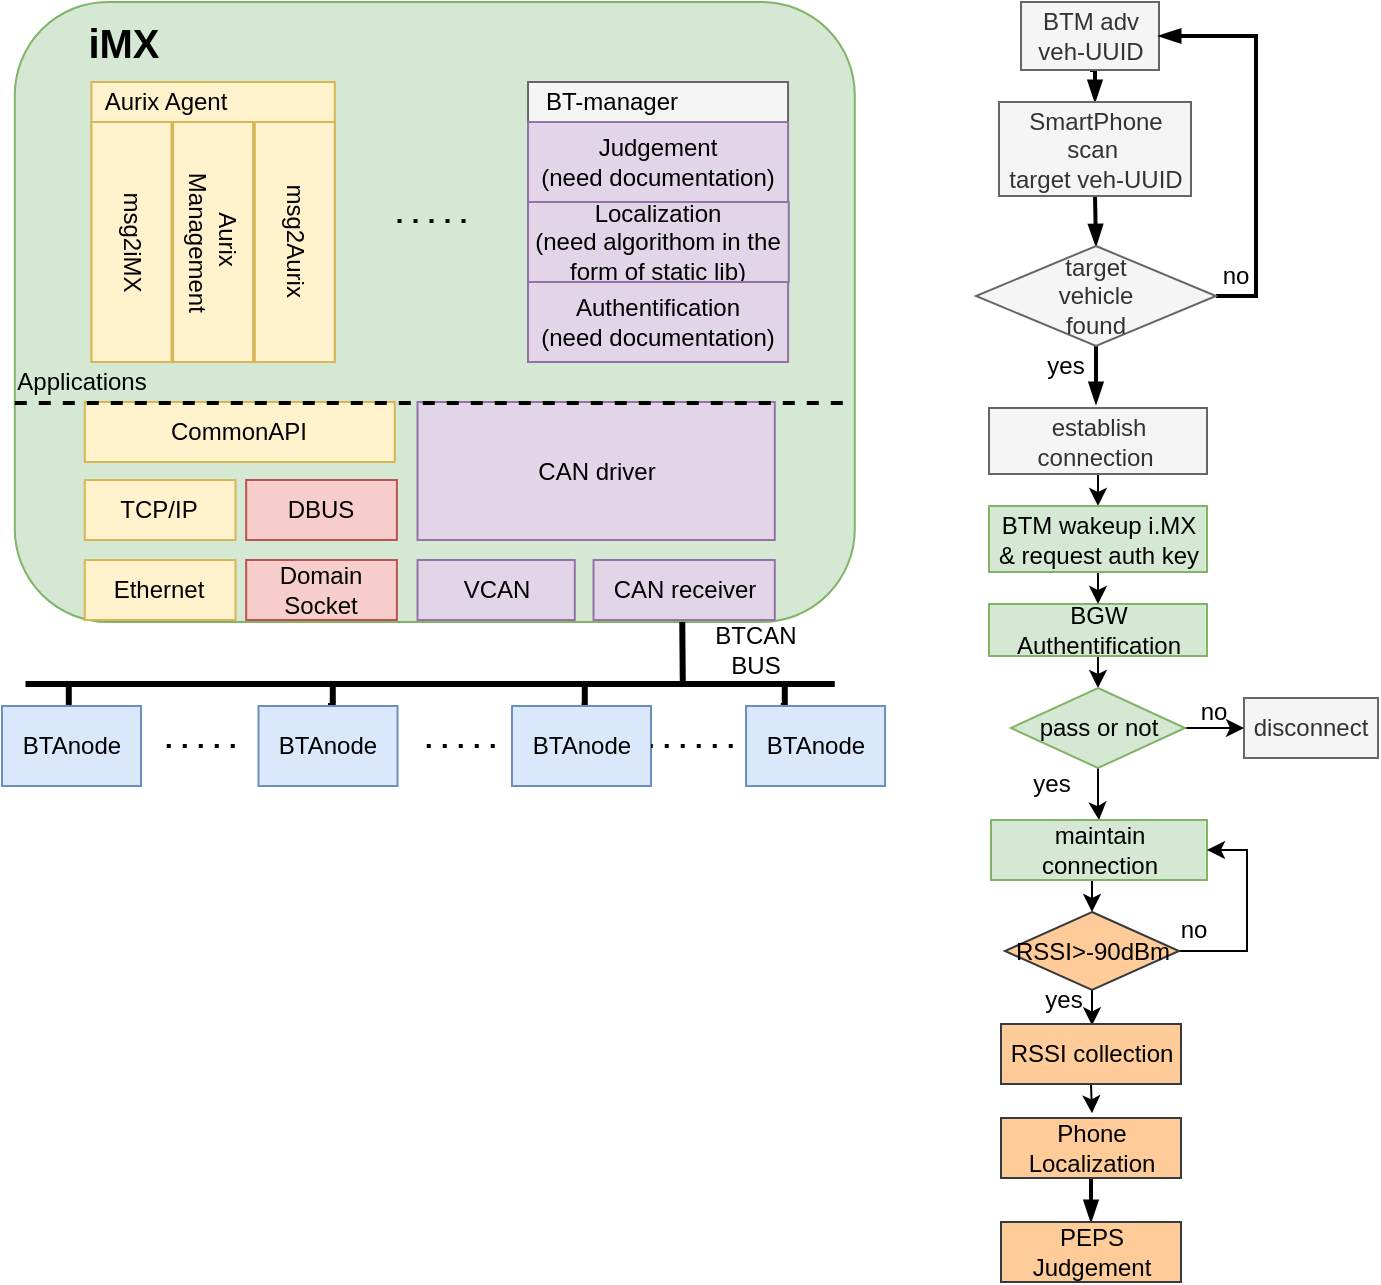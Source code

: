 <mxfile type="github" version="13.6.5">
  <diagram id="6UJGkoR6RnkgBrW9vDAt" name="Page-1">
    <mxGraphModel grid="0" dx="782" dy="466" gridSize="10" guides="1" tooltips="1" connect="1" arrows="1" fold="1" page="1" pageScale="1" pageWidth="827" pageHeight="1169" math="0" shadow="0">
      <root>
        <mxCell id="0" />
        <mxCell id="1" parent="0" />
        <mxCell id="lEMxjgnDE3hor83zUmYU-257" value="" parent="1" style="rounded=1;whiteSpace=wrap;html=1;fillColor=#d5e8d4;strokeColor=#82b366;" vertex="1">
          <mxGeometry as="geometry" x="86.39" y="450" width="420" height="310" />
        </mxCell>
        <mxCell id="lEMxjgnDE3hor83zUmYU-258" value="" parent="1" style="rounded=0;whiteSpace=wrap;html=1;fillColor=#f5f5f5;strokeColor=#666666;fontColor=#333333;" vertex="1">
          <mxGeometry as="geometry" x="343.02" y="490" width="130" height="140" />
        </mxCell>
        <mxCell id="lEMxjgnDE3hor83zUmYU-259" value="Localization&lt;br&gt;(need algorithom in the form of static lib)" parent="1" style="rounded=0;whiteSpace=wrap;html=1;fillColor=#e1d5e7;strokeColor=#9673a6;" vertex="1">
          <mxGeometry as="geometry" x="343.02" y="550" width="130.37" height="40" />
        </mxCell>
        <mxCell id="lEMxjgnDE3hor83zUmYU-260" value="Authentification&lt;br&gt;(need documentation)" parent="1" style="rounded=0;whiteSpace=wrap;html=1;fillColor=#e1d5e7;strokeColor=#9673a6;" vertex="1">
          <mxGeometry as="geometry" x="343.02" y="590" width="130" height="40" />
        </mxCell>
        <mxCell id="lEMxjgnDE3hor83zUmYU-261" parent="1" style="edgeStyle=orthogonalEdgeStyle;rounded=0;orthogonalLoop=1;jettySize=auto;html=1;exitX=0.5;exitY=0;exitDx=0;exitDy=0;endArrow=none;endFill=0;strokeWidth=3;" edge="1" source="lEMxjgnDE3hor83zUmYU-262">
          <mxGeometry as="geometry" relative="1">
            <mxPoint as="targetPoint" x="113.39" y="792" />
          </mxGeometry>
        </mxCell>
        <mxCell id="lEMxjgnDE3hor83zUmYU-262" value="BTAnode" parent="1" style="rounded=0;whiteSpace=wrap;html=1;fillColor=#dae8fc;strokeColor=#6c8ebf;" vertex="1">
          <mxGeometry as="geometry" x="80" y="802" width="69.51" height="40" />
        </mxCell>
        <mxCell id="lEMxjgnDE3hor83zUmYU-263" value="" parent="1" style="endArrow=none;html=1;strokeWidth=3;" edge="1">
          <mxGeometry as="geometry" width="50" height="50" relative="1">
            <mxPoint as="sourcePoint" x="420.39" y="790" />
            <mxPoint as="targetPoint" x="420.13" y="760" />
          </mxGeometry>
        </mxCell>
        <mxCell id="lEMxjgnDE3hor83zUmYU-264" value="" parent="1" style="endArrow=none;html=1;strokeWidth=3;" edge="1">
          <mxGeometry as="geometry" width="50" height="50" relative="1">
            <mxPoint as="sourcePoint" x="91.76" y="791" />
            <mxPoint as="targetPoint" x="496.39" y="791" />
          </mxGeometry>
        </mxCell>
        <mxCell id="lEMxjgnDE3hor83zUmYU-265" value="BTCAN BUS" parent="1" style="text;html=1;strokeColor=none;fillColor=none;align=center;verticalAlign=middle;whiteSpace=wrap;rounded=0;" vertex="1">
          <mxGeometry as="geometry" x="431.76" y="764" width="50" height="20" />
        </mxCell>
        <mxCell id="lEMxjgnDE3hor83zUmYU-266" value="&lt;b style=&quot;font-size: 20px&quot;&gt;&lt;font style=&quot;font-size: 20px&quot;&gt;iMX&lt;/font&gt;&lt;/b&gt;" parent="1" style="text;html=1;strokeColor=none;fillColor=none;align=center;verticalAlign=middle;whiteSpace=wrap;rounded=0;" vertex="1">
          <mxGeometry as="geometry" x="121.39" y="460" width="40" height="20" />
        </mxCell>
        <mxCell id="lEMxjgnDE3hor83zUmYU-267" value="Judgement&lt;br&gt;(need documentation)" parent="1" style="rounded=0;whiteSpace=wrap;html=1;fillColor=#e1d5e7;strokeColor=#9673a6;" vertex="1">
          <mxGeometry as="geometry" x="343.02" y="510" width="130" height="40" />
        </mxCell>
        <mxCell id="lEMxjgnDE3hor83zUmYU-268" value="BT-manager" parent="1" style="text;html=1;strokeColor=none;fillColor=none;align=center;verticalAlign=middle;whiteSpace=wrap;rounded=0;" vertex="1">
          <mxGeometry as="geometry" x="349.76" y="490" width="70" height="20" />
        </mxCell>
        <mxCell id="lEMxjgnDE3hor83zUmYU-269" value="" parent="1" style="endArrow=none;dashed=1;html=1;dashPattern=1 3;strokeWidth=2;" edge="1">
          <mxGeometry as="geometry" width="50" height="50" relative="1">
            <mxPoint as="sourcePoint" x="196.39" y="822" />
            <mxPoint as="targetPoint" x="156.39" y="822" />
          </mxGeometry>
        </mxCell>
        <mxCell id="lEMxjgnDE3hor83zUmYU-270" value="CAN receiver" parent="1" style="rounded=0;whiteSpace=wrap;html=1;fillColor=#e1d5e7;strokeColor=#9673a6;" vertex="1">
          <mxGeometry as="geometry" x="375.76" y="729" width="90.63" height="30" />
        </mxCell>
        <mxCell id="lEMxjgnDE3hor83zUmYU-271" value="VCAN" parent="1" style="rounded=0;whiteSpace=wrap;html=1;fillColor=#e1d5e7;strokeColor=#9673a6;" vertex="1">
          <mxGeometry as="geometry" x="287.76" y="729" width="78.63" height="30" />
        </mxCell>
        <mxCell id="lEMxjgnDE3hor83zUmYU-272" value="" parent="1" style="rounded=0;whiteSpace=wrap;html=1;fillColor=#fff2cc;strokeColor=#d6b656;" vertex="1">
          <mxGeometry as="geometry" x="124.76" y="490" width="121.63" height="140" />
        </mxCell>
        <mxCell id="lEMxjgnDE3hor83zUmYU-273" value="CAN driver" parent="1" style="rounded=0;whiteSpace=wrap;html=1;fillColor=#e1d5e7;strokeColor=#9673a6;" vertex="1">
          <mxGeometry as="geometry" x="287.76" y="650" width="178.63" height="69" />
        </mxCell>
        <mxCell id="lEMxjgnDE3hor83zUmYU-274" value="DBUS" parent="1" style="rounded=0;whiteSpace=wrap;html=1;fillColor=#f8cecc;strokeColor=#b85450;" vertex="1">
          <mxGeometry as="geometry" x="202.08" y="689" width="75.37" height="30" />
        </mxCell>
        <mxCell id="lEMxjgnDE3hor83zUmYU-275" value="TCP/IP" parent="1" style="rounded=0;whiteSpace=wrap;html=1;fillColor=#fff2cc;strokeColor=#d6b656;" vertex="1">
          <mxGeometry as="geometry" x="121.39" y="689" width="75.37" height="30" />
        </mxCell>
        <mxCell id="lEMxjgnDE3hor83zUmYU-276" value="Ethernet" parent="1" style="rounded=0;whiteSpace=wrap;html=1;fillColor=#fff2cc;strokeColor=#d6b656;" vertex="1">
          <mxGeometry as="geometry" x="121.39" y="729" width="75.37" height="30" />
        </mxCell>
        <mxCell id="lEMxjgnDE3hor83zUmYU-277" value="Domain Socket" parent="1" style="rounded=0;whiteSpace=wrap;html=1;fillColor=#f8cecc;strokeColor=#b85450;" vertex="1">
          <mxGeometry as="geometry" x="202.08" y="729" width="75.37" height="30" />
        </mxCell>
        <mxCell id="lEMxjgnDE3hor83zUmYU-278" value="CommonAPI" parent="1" style="rounded=0;whiteSpace=wrap;html=1;fillColor=#fff2cc;strokeColor=#d6b656;" vertex="1">
          <mxGeometry as="geometry" x="121.39" y="650" width="155" height="30" />
        </mxCell>
        <mxCell id="lEMxjgnDE3hor83zUmYU-279" parent="1" style="edgeStyle=orthogonalEdgeStyle;rounded=0;orthogonalLoop=1;jettySize=auto;html=1;exitX=0.5;exitY=0;exitDx=0;exitDy=0;endArrow=none;endFill=0;strokeWidth=3;" edge="1" source="lEMxjgnDE3hor83zUmYU-280">
          <mxGeometry as="geometry" relative="1">
            <mxPoint as="targetPoint" x="245.39" y="792" />
          </mxGeometry>
        </mxCell>
        <mxCell id="lEMxjgnDE3hor83zUmYU-280" value="BTAnode" parent="1" style="rounded=0;whiteSpace=wrap;html=1;fillColor=#dae8fc;strokeColor=#6c8ebf;" vertex="1">
          <mxGeometry as="geometry" x="208.25" y="802" width="69.51" height="40" />
        </mxCell>
        <mxCell id="lEMxjgnDE3hor83zUmYU-281" parent="1" style="edgeStyle=orthogonalEdgeStyle;rounded=0;orthogonalLoop=1;jettySize=auto;html=1;exitX=0.5;exitY=0;exitDx=0;exitDy=0;strokeWidth=3;endArrow=none;endFill=0;" edge="1" source="lEMxjgnDE3hor83zUmYU-282">
          <mxGeometry as="geometry" relative="1">
            <mxPoint as="targetPoint" x="371.39" y="792" />
          </mxGeometry>
        </mxCell>
        <mxCell id="lEMxjgnDE3hor83zUmYU-282" value="BTAnode" parent="1" style="rounded=0;whiteSpace=wrap;html=1;fillColor=#dae8fc;strokeColor=#6c8ebf;" vertex="1">
          <mxGeometry as="geometry" x="335" y="802" width="69.51" height="40" />
        </mxCell>
        <mxCell id="lEMxjgnDE3hor83zUmYU-283" value="" parent="1" style="endArrow=none;dashed=1;html=1;dashPattern=1 3;strokeWidth=2;" edge="1">
          <mxGeometry as="geometry" width="50" height="50" relative="1">
            <mxPoint as="sourcePoint" x="326.39" y="822" />
            <mxPoint as="targetPoint" x="286.39" y="822" />
          </mxGeometry>
        </mxCell>
        <mxCell id="lEMxjgnDE3hor83zUmYU-284" parent="1" style="edgeStyle=orthogonalEdgeStyle;rounded=0;orthogonalLoop=1;jettySize=auto;html=1;exitX=0.25;exitY=0;exitDx=0;exitDy=0;endArrow=none;endFill=0;strokeWidth=3;" edge="1" source="lEMxjgnDE3hor83zUmYU-285">
          <mxGeometry as="geometry" relative="1">
            <mxPoint as="targetPoint" x="471.39" y="792" />
          </mxGeometry>
        </mxCell>
        <mxCell id="lEMxjgnDE3hor83zUmYU-285" value="BTAnode" parent="1" style="rounded=0;whiteSpace=wrap;html=1;fillColor=#dae8fc;strokeColor=#6c8ebf;" vertex="1">
          <mxGeometry as="geometry" x="452.02" y="802" width="69.51" height="40" />
        </mxCell>
        <mxCell id="lEMxjgnDE3hor83zUmYU-286" value="" parent="1" style="endArrow=none;dashed=1;html=1;dashPattern=1 3;strokeWidth=2;entryX=1;entryY=0.5;entryDx=0;entryDy=0;" edge="1" target="lEMxjgnDE3hor83zUmYU-282">
          <mxGeometry as="geometry" width="50" height="50" relative="1">
            <mxPoint as="sourcePoint" x="445.39" y="822" />
            <mxPoint as="targetPoint" x="296.39" y="832" />
          </mxGeometry>
        </mxCell>
        <mxCell id="lEMxjgnDE3hor83zUmYU-287" value="" parent="1" style="endArrow=none;html=1;strokeWidth=2;entryX=1;entryY=0.75;entryDx=0;entryDy=0;exitX=0;exitY=0.75;exitDx=0;exitDy=0;dashed=1;" edge="1">
          <mxGeometry as="geometry" width="50" height="50" relative="1">
            <mxPoint as="sourcePoint" x="86.39" y="650.5" />
            <mxPoint as="targetPoint" x="506.39" y="650.5" />
          </mxGeometry>
        </mxCell>
        <mxCell id="lEMxjgnDE3hor83zUmYU-288" value="msg2iMX" parent="1" style="rounded=0;whiteSpace=wrap;html=1;fillColor=#fff2cc;strokeColor=#d6b656;portConstraintRotation=0;direction=east;verticalAlign=middle;horizontal=0;rotation=-180;" vertex="1">
          <mxGeometry as="geometry" x="124.76" y="510" width="40" height="120" />
        </mxCell>
        <mxCell id="lEMxjgnDE3hor83zUmYU-289" value="Aurix&amp;nbsp;&lt;br&gt;Management" parent="1" style="rounded=0;whiteSpace=wrap;html=1;fillColor=#fff2cc;strokeColor=#d6b656;portConstraintRotation=0;direction=east;verticalAlign=middle;horizontal=0;rotation=-180;" vertex="1">
          <mxGeometry as="geometry" x="165.57" y="510" width="40" height="120" />
        </mxCell>
        <mxCell id="lEMxjgnDE3hor83zUmYU-290" value="msg2Aurix" parent="1" style="rounded=0;whiteSpace=wrap;html=1;fillColor=#fff2cc;strokeColor=#d6b656;portConstraintRotation=0;direction=east;verticalAlign=middle;horizontal=0;rotation=-180;" vertex="1">
          <mxGeometry as="geometry" x="206.39" y="510" width="40" height="120" />
        </mxCell>
        <mxCell id="lEMxjgnDE3hor83zUmYU-291" value="Aurix Agent" parent="1" style="text;html=1;strokeColor=none;fillColor=none;align=center;verticalAlign=middle;whiteSpace=wrap;rounded=0;" vertex="1">
          <mxGeometry as="geometry" x="126.76" y="490" width="70" height="20" />
        </mxCell>
        <mxCell id="lEMxjgnDE3hor83zUmYU-292" value="" parent="1" style="endArrow=none;dashed=1;html=1;dashPattern=1 3;strokeWidth=2;" edge="1">
          <mxGeometry as="geometry" width="50" height="50" relative="1">
            <mxPoint as="sourcePoint" x="311.76" y="559.5" />
            <mxPoint as="targetPoint" x="271.76" y="559.5" />
          </mxGeometry>
        </mxCell>
        <mxCell id="lEMxjgnDE3hor83zUmYU-293" value="Applications" parent="1" style="text;html=1;strokeColor=none;fillColor=none;align=center;verticalAlign=middle;whiteSpace=wrap;rounded=0;fontColor=none;" vertex="1">
          <mxGeometry as="geometry" x="100.39" y="630" width="40" height="20" />
        </mxCell>
        <mxCell id="lEMxjgnDE3hor83zUmYU-296" parent="1" style="edgeStyle=orthogonalEdgeStyle;rounded=0;orthogonalLoop=1;jettySize=auto;html=1;exitX=0.5;exitY=1;exitDx=0;exitDy=0;entryX=0.5;entryY=0;entryDx=0;entryDy=0;endArrow=blockThin;endFill=1;strokeWidth=2;fontColor=none;" edge="1" source="lEMxjgnDE3hor83zUmYU-294" target="lEMxjgnDE3hor83zUmYU-295">
          <mxGeometry as="geometry" relative="1" />
        </mxCell>
        <mxCell id="lEMxjgnDE3hor83zUmYU-294" value="BTM adv veh-UUID" parent="1" style="rounded=0;whiteSpace=wrap;html=1;fontColor=#333333;fillColor=#f5f5f5;strokeColor=#666666;" vertex="1">
          <mxGeometry as="geometry" x="589.5" y="450" width="69" height="34" />
        </mxCell>
        <mxCell id="lEMxjgnDE3hor83zUmYU-300" parent="1" style="edgeStyle=orthogonalEdgeStyle;rounded=0;orthogonalLoop=1;jettySize=auto;html=1;exitX=0.5;exitY=1;exitDx=0;exitDy=0;entryX=0.5;entryY=0;entryDx=0;entryDy=0;endArrow=blockThin;endFill=1;strokeWidth=2;fontColor=none;" edge="1" source="lEMxjgnDE3hor83zUmYU-295">
          <mxGeometry as="geometry" relative="1">
            <mxPoint as="targetPoint" x="627" y="572" />
          </mxGeometry>
        </mxCell>
        <mxCell id="lEMxjgnDE3hor83zUmYU-295" value="SmartPhone scan&amp;nbsp;&lt;br&gt;target veh-UUID" parent="1" style="rounded=0;whiteSpace=wrap;html=1;fontColor=#333333;fillColor=#f5f5f5;strokeColor=#666666;" vertex="1">
          <mxGeometry as="geometry" x="578.5" y="500" width="96" height="47" />
        </mxCell>
        <mxCell id="lEMxjgnDE3hor83zUmYU-301" parent="1" style="edgeStyle=orthogonalEdgeStyle;rounded=0;orthogonalLoop=1;jettySize=auto;html=1;exitX=0.5;exitY=1;exitDx=0;exitDy=0;entryX=0.5;entryY=0;entryDx=0;entryDy=0;endArrow=blockThin;endFill=1;strokeWidth=2;fontColor=none;" edge="1">
          <mxGeometry as="geometry" relative="1">
            <mxPoint as="sourcePoint" x="627" y="602" />
            <mxPoint as="targetPoint" x="627" y="651" />
          </mxGeometry>
        </mxCell>
        <mxCell id="lEMxjgnDE3hor83zUmYU-306" parent="1" style="edgeStyle=orthogonalEdgeStyle;rounded=0;orthogonalLoop=1;jettySize=auto;html=1;exitX=0.5;exitY=1;exitDx=0;exitDy=0;entryX=0.5;entryY=0;entryDx=0;entryDy=0;endArrow=blockThin;endFill=1;strokeWidth=2;fontColor=none;" edge="1" source="lEMxjgnDE3hor83zUmYU-303" target="lEMxjgnDE3hor83zUmYU-305">
          <mxGeometry as="geometry" relative="1" />
        </mxCell>
        <mxCell id="lEMxjgnDE3hor83zUmYU-303" value="Phone Localization" parent="1" style="rounded=0;whiteSpace=wrap;html=1;fillColor=#ffcc99;strokeColor=#36393d;" vertex="1">
          <mxGeometry as="geometry" x="579.5" y="1008" width="90" height="30" />
        </mxCell>
        <mxCell id="lEMxjgnDE3hor83zUmYU-305" value="PEPS Judgement" parent="1" style="rounded=0;whiteSpace=wrap;html=1;fillColor=#ffcc99;strokeColor=#36393d;" vertex="1">
          <mxGeometry as="geometry" x="579.5" y="1060" width="90" height="30" />
        </mxCell>
        <mxCell id="lEMxjgnDE3hor83zUmYU-310" parent="1" style="edgeStyle=orthogonalEdgeStyle;rounded=0;orthogonalLoop=1;jettySize=auto;html=1;exitX=1;exitY=0.5;exitDx=0;exitDy=0;exitPerimeter=0;entryX=1;entryY=0.5;entryDx=0;entryDy=0;endArrow=blockThin;endFill=1;strokeWidth=2;fontColor=none;" edge="1" source="lEMxjgnDE3hor83zUmYU-307" target="lEMxjgnDE3hor83zUmYU-294">
          <mxGeometry as="geometry" relative="1">
            <mxPoint as="targetPoint" x="712" y="597" />
          </mxGeometry>
        </mxCell>
        <mxCell id="lEMxjgnDE3hor83zUmYU-307" value="target&lt;br&gt;vehicle&lt;br&gt;found" parent="1" style="strokeWidth=1;html=1;shape=mxgraph.flowchart.decision;whiteSpace=wrap;rounded=0;fontColor=#333333;fillColor=#f5f5f5;strokeColor=#666666;" vertex="1">
          <mxGeometry as="geometry" x="567" y="572" width="120" height="50" />
        </mxCell>
        <mxCell id="lEMxjgnDE3hor83zUmYU-308" value="yes" parent="1" style="text;html=1;strokeColor=none;fillColor=none;align=center;verticalAlign=middle;whiteSpace=wrap;rounded=0;fontColor=none;" vertex="1">
          <mxGeometry as="geometry" x="592" y="622" width="40" height="20" />
        </mxCell>
        <mxCell id="lEMxjgnDE3hor83zUmYU-311" value="no" parent="1" style="text;html=1;strokeColor=none;fillColor=none;align=center;verticalAlign=middle;whiteSpace=wrap;rounded=0;fontColor=none;" vertex="1">
          <mxGeometry as="geometry" x="677" y="577" width="40" height="20" />
        </mxCell>
        <mxCell id="px15Lxo92mCNcyCO_QTn-4" value="disconnect" parent="1" style="rounded=0;whiteSpace=wrap;html=1;fontColor=#333333;fillColor=#f5f5f5;strokeColor=#666666;" vertex="1">
          <mxGeometry as="geometry" x="701" y="798" width="67" height="30" />
        </mxCell>
        <mxCell id="zeVFohzPihjPFX1XisEx-4" parent="1" style="edgeStyle=orthogonalEdgeStyle;rounded=0;orthogonalLoop=1;jettySize=auto;html=1;exitX=0.5;exitY=1;exitDx=0;exitDy=0;entryX=0.5;entryY=0;entryDx=0;entryDy=0;" edge="1" source="px15Lxo92mCNcyCO_QTn-6" target="px15Lxo92mCNcyCO_QTn-8">
          <mxGeometry as="geometry" relative="1" />
        </mxCell>
        <mxCell id="px15Lxo92mCNcyCO_QTn-6" value="BGW Authentification" parent="1" style="rounded=0;whiteSpace=wrap;html=1;fillColor=#d5e8d4;strokeColor=#82b366;" vertex="1">
          <mxGeometry as="geometry" x="573.5" y="751" width="109" height="26" />
        </mxCell>
        <mxCell id="px15Lxo92mCNcyCO_QTn-11" parent="1" style="edgeStyle=orthogonalEdgeStyle;rounded=0;orthogonalLoop=1;jettySize=auto;html=1;exitX=0.5;exitY=1;exitDx=0;exitDy=0;" edge="1" source="px15Lxo92mCNcyCO_QTn-8" target="px15Lxo92mCNcyCO_QTn-12">
          <mxGeometry as="geometry" relative="1">
            <mxPoint as="targetPoint" x="628.5" y="876.67" />
          </mxGeometry>
        </mxCell>
        <mxCell id="px15Lxo92mCNcyCO_QTn-13" parent="1" style="edgeStyle=orthogonalEdgeStyle;rounded=0;orthogonalLoop=1;jettySize=auto;html=1;exitX=1;exitY=0.5;exitDx=0;exitDy=0;entryX=0;entryY=0.5;entryDx=0;entryDy=0;" edge="1" source="px15Lxo92mCNcyCO_QTn-8" target="px15Lxo92mCNcyCO_QTn-4">
          <mxGeometry as="geometry" relative="1" />
        </mxCell>
        <mxCell id="px15Lxo92mCNcyCO_QTn-8" value="pass or not" parent="1" style="rhombus;whiteSpace=wrap;html=1;fillColor=#d5e8d4;strokeColor=#82b366;" vertex="1">
          <mxGeometry as="geometry" x="584.5" y="793" width="87" height="40" />
        </mxCell>
        <mxCell id="zeVFohzPihjPFX1XisEx-6" parent="1" style="edgeStyle=orthogonalEdgeStyle;rounded=0;orthogonalLoop=1;jettySize=auto;html=1;exitX=0.5;exitY=1;exitDx=0;exitDy=0;entryX=0.5;entryY=0;entryDx=0;entryDy=0;" edge="1" source="px15Lxo92mCNcyCO_QTn-12" target="zeVFohzPihjPFX1XisEx-5">
          <mxGeometry as="geometry" relative="1" />
        </mxCell>
        <mxCell id="px15Lxo92mCNcyCO_QTn-12" value="maintain connection " parent="1" style="rounded=0;whiteSpace=wrap;html=1;fillColor=#d5e8d4;strokeColor=#82b366;" vertex="1">
          <mxGeometry as="geometry" x="574.5" y="859" width="108" height="30" />
        </mxCell>
        <mxCell id="px15Lxo92mCNcyCO_QTn-14" value="no" parent="1" style="text;html=1;strokeColor=none;fillColor=none;align=center;verticalAlign=middle;whiteSpace=wrap;rounded=0;" vertex="1">
          <mxGeometry as="geometry" x="666" y="795" width="40" height="20" />
        </mxCell>
        <mxCell id="px15Lxo92mCNcyCO_QTn-15" value="yes" parent="1" style="text;html=1;strokeColor=none;fillColor=none;align=center;verticalAlign=middle;whiteSpace=wrap;rounded=0;" vertex="1">
          <mxGeometry as="geometry" x="584.5" y="831" width="40" height="20" />
        </mxCell>
        <mxCell id="zeVFohzPihjPFX1XisEx-20" parent="1" style="edgeStyle=orthogonalEdgeStyle;rounded=0;orthogonalLoop=1;jettySize=auto;html=1;exitX=0.5;exitY=1;exitDx=0;exitDy=0;entryX=0.5;entryY=0;entryDx=0;entryDy=0;" edge="1" source="zeVFohzPihjPFX1XisEx-1" target="zeVFohzPihjPFX1XisEx-19">
          <mxGeometry as="geometry" relative="1" />
        </mxCell>
        <mxCell id="zeVFohzPihjPFX1XisEx-1" value="establish connection&amp;nbsp;" parent="1" style="rounded=0;whiteSpace=wrap;html=1;fontColor=#333333;fillColor=#f5f5f5;strokeColor=#666666;" vertex="1">
          <mxGeometry as="geometry" x="573.5" y="653" width="109" height="33" />
        </mxCell>
        <mxCell id="zeVFohzPihjPFX1XisEx-7" parent="1" style="edgeStyle=orthogonalEdgeStyle;rounded=0;orthogonalLoop=1;jettySize=auto;html=1;exitX=0.5;exitY=1;exitDx=0;exitDy=0;" edge="1" source="zeVFohzPihjPFX1XisEx-5">
          <mxGeometry as="geometry" relative="1">
            <mxPoint as="targetPoint" x="625" y="961.67" />
          </mxGeometry>
        </mxCell>
        <mxCell id="zeVFohzPihjPFX1XisEx-15" parent="1" style="edgeStyle=orthogonalEdgeStyle;rounded=0;orthogonalLoop=1;jettySize=auto;html=1;exitX=1;exitY=0.5;exitDx=0;exitDy=0;entryX=1;entryY=0.5;entryDx=0;entryDy=0;" edge="1" source="zeVFohzPihjPFX1XisEx-5" target="px15Lxo92mCNcyCO_QTn-12">
          <mxGeometry as="geometry" relative="1" />
        </mxCell>
        <mxCell id="zeVFohzPihjPFX1XisEx-5" value="RSSI&amp;gt;-90dBm" parent="1" style="rhombus;whiteSpace=wrap;html=1;fillColor=#ffcc99;strokeColor=#36393d;" vertex="1">
          <mxGeometry as="geometry" x="581.5" y="905" width="87" height="39" />
        </mxCell>
        <mxCell id="zeVFohzPihjPFX1XisEx-9" parent="1" style="edgeStyle=orthogonalEdgeStyle;rounded=0;orthogonalLoop=1;jettySize=auto;html=1;exitX=0.5;exitY=1;exitDx=0;exitDy=0;" edge="1" source="zeVFohzPihjPFX1XisEx-8">
          <mxGeometry as="geometry" relative="1">
            <mxPoint as="targetPoint" x="625" y="1005.67" />
          </mxGeometry>
        </mxCell>
        <mxCell id="zeVFohzPihjPFX1XisEx-8" value="RSSI collection " parent="1" style="rounded=0;whiteSpace=wrap;html=1;fillColor=#ffcc99;strokeColor=#36393d;" vertex="1">
          <mxGeometry as="geometry" x="579.5" y="961" width="90" height="30" />
        </mxCell>
        <mxCell id="zeVFohzPihjPFX1XisEx-13" value="yes" parent="1" style="text;html=1;strokeColor=none;fillColor=none;align=center;verticalAlign=middle;whiteSpace=wrap;rounded=0;" vertex="1">
          <mxGeometry as="geometry" x="590.5" y="939" width="40" height="20" />
        </mxCell>
        <mxCell id="zeVFohzPihjPFX1XisEx-16" value="no" parent="1" style="text;html=1;strokeColor=none;fillColor=none;align=center;verticalAlign=middle;whiteSpace=wrap;rounded=0;" vertex="1">
          <mxGeometry as="geometry" x="655.5" y="904" width="40" height="20" />
        </mxCell>
        <mxCell id="zeVFohzPihjPFX1XisEx-21" parent="1" style="edgeStyle=orthogonalEdgeStyle;rounded=0;orthogonalLoop=1;jettySize=auto;html=1;exitX=0.5;exitY=1;exitDx=0;exitDy=0;entryX=0.5;entryY=0;entryDx=0;entryDy=0;" edge="1" source="zeVFohzPihjPFX1XisEx-19" target="px15Lxo92mCNcyCO_QTn-6">
          <mxGeometry as="geometry" relative="1" />
        </mxCell>
        <mxCell id="zeVFohzPihjPFX1XisEx-19" value="BTM wakeup i.MX&lt;br&gt;&amp;amp; request auth key" parent="1" style="rounded=0;whiteSpace=wrap;html=1;fillColor=#d5e8d4;strokeColor=#82b366;" vertex="1">
          <mxGeometry as="geometry" x="573.5" y="702" width="109" height="33" />
        </mxCell>
      </root>
    </mxGraphModel>
  </diagram>
</mxfile>
